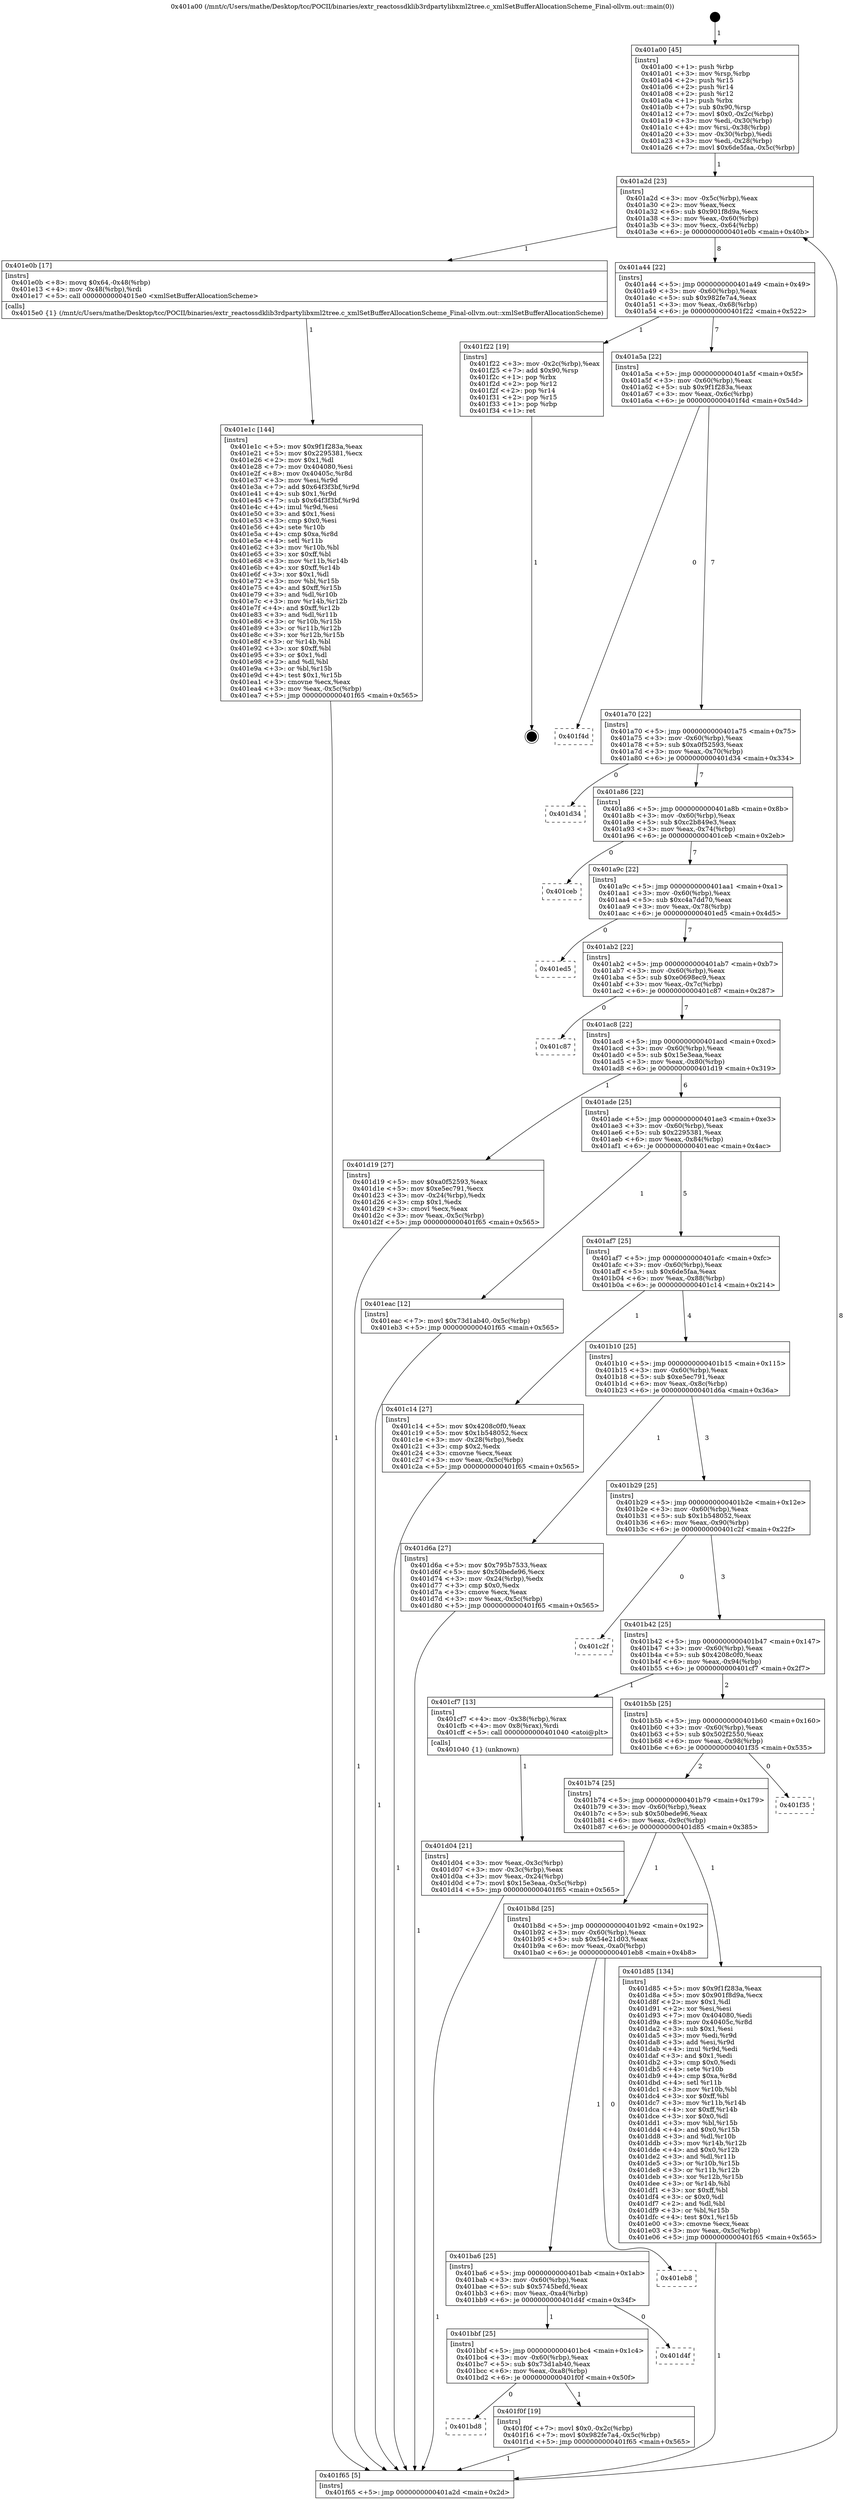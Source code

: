 digraph "0x401a00" {
  label = "0x401a00 (/mnt/c/Users/mathe/Desktop/tcc/POCII/binaries/extr_reactossdklib3rdpartylibxml2tree.c_xmlSetBufferAllocationScheme_Final-ollvm.out::main(0))"
  labelloc = "t"
  node[shape=record]

  Entry [label="",width=0.3,height=0.3,shape=circle,fillcolor=black,style=filled]
  "0x401a2d" [label="{
     0x401a2d [23]\l
     | [instrs]\l
     &nbsp;&nbsp;0x401a2d \<+3\>: mov -0x5c(%rbp),%eax\l
     &nbsp;&nbsp;0x401a30 \<+2\>: mov %eax,%ecx\l
     &nbsp;&nbsp;0x401a32 \<+6\>: sub $0x901f8d9a,%ecx\l
     &nbsp;&nbsp;0x401a38 \<+3\>: mov %eax,-0x60(%rbp)\l
     &nbsp;&nbsp;0x401a3b \<+3\>: mov %ecx,-0x64(%rbp)\l
     &nbsp;&nbsp;0x401a3e \<+6\>: je 0000000000401e0b \<main+0x40b\>\l
  }"]
  "0x401e0b" [label="{
     0x401e0b [17]\l
     | [instrs]\l
     &nbsp;&nbsp;0x401e0b \<+8\>: movq $0x64,-0x48(%rbp)\l
     &nbsp;&nbsp;0x401e13 \<+4\>: mov -0x48(%rbp),%rdi\l
     &nbsp;&nbsp;0x401e17 \<+5\>: call 00000000004015e0 \<xmlSetBufferAllocationScheme\>\l
     | [calls]\l
     &nbsp;&nbsp;0x4015e0 \{1\} (/mnt/c/Users/mathe/Desktop/tcc/POCII/binaries/extr_reactossdklib3rdpartylibxml2tree.c_xmlSetBufferAllocationScheme_Final-ollvm.out::xmlSetBufferAllocationScheme)\l
  }"]
  "0x401a44" [label="{
     0x401a44 [22]\l
     | [instrs]\l
     &nbsp;&nbsp;0x401a44 \<+5\>: jmp 0000000000401a49 \<main+0x49\>\l
     &nbsp;&nbsp;0x401a49 \<+3\>: mov -0x60(%rbp),%eax\l
     &nbsp;&nbsp;0x401a4c \<+5\>: sub $0x982fe7a4,%eax\l
     &nbsp;&nbsp;0x401a51 \<+3\>: mov %eax,-0x68(%rbp)\l
     &nbsp;&nbsp;0x401a54 \<+6\>: je 0000000000401f22 \<main+0x522\>\l
  }"]
  Exit [label="",width=0.3,height=0.3,shape=circle,fillcolor=black,style=filled,peripheries=2]
  "0x401f22" [label="{
     0x401f22 [19]\l
     | [instrs]\l
     &nbsp;&nbsp;0x401f22 \<+3\>: mov -0x2c(%rbp),%eax\l
     &nbsp;&nbsp;0x401f25 \<+7\>: add $0x90,%rsp\l
     &nbsp;&nbsp;0x401f2c \<+1\>: pop %rbx\l
     &nbsp;&nbsp;0x401f2d \<+2\>: pop %r12\l
     &nbsp;&nbsp;0x401f2f \<+2\>: pop %r14\l
     &nbsp;&nbsp;0x401f31 \<+2\>: pop %r15\l
     &nbsp;&nbsp;0x401f33 \<+1\>: pop %rbp\l
     &nbsp;&nbsp;0x401f34 \<+1\>: ret\l
  }"]
  "0x401a5a" [label="{
     0x401a5a [22]\l
     | [instrs]\l
     &nbsp;&nbsp;0x401a5a \<+5\>: jmp 0000000000401a5f \<main+0x5f\>\l
     &nbsp;&nbsp;0x401a5f \<+3\>: mov -0x60(%rbp),%eax\l
     &nbsp;&nbsp;0x401a62 \<+5\>: sub $0x9f1f283a,%eax\l
     &nbsp;&nbsp;0x401a67 \<+3\>: mov %eax,-0x6c(%rbp)\l
     &nbsp;&nbsp;0x401a6a \<+6\>: je 0000000000401f4d \<main+0x54d\>\l
  }"]
  "0x401bd8" [label="{
     0x401bd8\l
  }", style=dashed]
  "0x401f4d" [label="{
     0x401f4d\l
  }", style=dashed]
  "0x401a70" [label="{
     0x401a70 [22]\l
     | [instrs]\l
     &nbsp;&nbsp;0x401a70 \<+5\>: jmp 0000000000401a75 \<main+0x75\>\l
     &nbsp;&nbsp;0x401a75 \<+3\>: mov -0x60(%rbp),%eax\l
     &nbsp;&nbsp;0x401a78 \<+5\>: sub $0xa0f52593,%eax\l
     &nbsp;&nbsp;0x401a7d \<+3\>: mov %eax,-0x70(%rbp)\l
     &nbsp;&nbsp;0x401a80 \<+6\>: je 0000000000401d34 \<main+0x334\>\l
  }"]
  "0x401f0f" [label="{
     0x401f0f [19]\l
     | [instrs]\l
     &nbsp;&nbsp;0x401f0f \<+7\>: movl $0x0,-0x2c(%rbp)\l
     &nbsp;&nbsp;0x401f16 \<+7\>: movl $0x982fe7a4,-0x5c(%rbp)\l
     &nbsp;&nbsp;0x401f1d \<+5\>: jmp 0000000000401f65 \<main+0x565\>\l
  }"]
  "0x401d34" [label="{
     0x401d34\l
  }", style=dashed]
  "0x401a86" [label="{
     0x401a86 [22]\l
     | [instrs]\l
     &nbsp;&nbsp;0x401a86 \<+5\>: jmp 0000000000401a8b \<main+0x8b\>\l
     &nbsp;&nbsp;0x401a8b \<+3\>: mov -0x60(%rbp),%eax\l
     &nbsp;&nbsp;0x401a8e \<+5\>: sub $0xc2b849e3,%eax\l
     &nbsp;&nbsp;0x401a93 \<+3\>: mov %eax,-0x74(%rbp)\l
     &nbsp;&nbsp;0x401a96 \<+6\>: je 0000000000401ceb \<main+0x2eb\>\l
  }"]
  "0x401bbf" [label="{
     0x401bbf [25]\l
     | [instrs]\l
     &nbsp;&nbsp;0x401bbf \<+5\>: jmp 0000000000401bc4 \<main+0x1c4\>\l
     &nbsp;&nbsp;0x401bc4 \<+3\>: mov -0x60(%rbp),%eax\l
     &nbsp;&nbsp;0x401bc7 \<+5\>: sub $0x73d1ab40,%eax\l
     &nbsp;&nbsp;0x401bcc \<+6\>: mov %eax,-0xa8(%rbp)\l
     &nbsp;&nbsp;0x401bd2 \<+6\>: je 0000000000401f0f \<main+0x50f\>\l
  }"]
  "0x401ceb" [label="{
     0x401ceb\l
  }", style=dashed]
  "0x401a9c" [label="{
     0x401a9c [22]\l
     | [instrs]\l
     &nbsp;&nbsp;0x401a9c \<+5\>: jmp 0000000000401aa1 \<main+0xa1\>\l
     &nbsp;&nbsp;0x401aa1 \<+3\>: mov -0x60(%rbp),%eax\l
     &nbsp;&nbsp;0x401aa4 \<+5\>: sub $0xc4a7dd70,%eax\l
     &nbsp;&nbsp;0x401aa9 \<+3\>: mov %eax,-0x78(%rbp)\l
     &nbsp;&nbsp;0x401aac \<+6\>: je 0000000000401ed5 \<main+0x4d5\>\l
  }"]
  "0x401d4f" [label="{
     0x401d4f\l
  }", style=dashed]
  "0x401ed5" [label="{
     0x401ed5\l
  }", style=dashed]
  "0x401ab2" [label="{
     0x401ab2 [22]\l
     | [instrs]\l
     &nbsp;&nbsp;0x401ab2 \<+5\>: jmp 0000000000401ab7 \<main+0xb7\>\l
     &nbsp;&nbsp;0x401ab7 \<+3\>: mov -0x60(%rbp),%eax\l
     &nbsp;&nbsp;0x401aba \<+5\>: sub $0xe0698ec9,%eax\l
     &nbsp;&nbsp;0x401abf \<+3\>: mov %eax,-0x7c(%rbp)\l
     &nbsp;&nbsp;0x401ac2 \<+6\>: je 0000000000401c87 \<main+0x287\>\l
  }"]
  "0x401ba6" [label="{
     0x401ba6 [25]\l
     | [instrs]\l
     &nbsp;&nbsp;0x401ba6 \<+5\>: jmp 0000000000401bab \<main+0x1ab\>\l
     &nbsp;&nbsp;0x401bab \<+3\>: mov -0x60(%rbp),%eax\l
     &nbsp;&nbsp;0x401bae \<+5\>: sub $0x5745befd,%eax\l
     &nbsp;&nbsp;0x401bb3 \<+6\>: mov %eax,-0xa4(%rbp)\l
     &nbsp;&nbsp;0x401bb9 \<+6\>: je 0000000000401d4f \<main+0x34f\>\l
  }"]
  "0x401c87" [label="{
     0x401c87\l
  }", style=dashed]
  "0x401ac8" [label="{
     0x401ac8 [22]\l
     | [instrs]\l
     &nbsp;&nbsp;0x401ac8 \<+5\>: jmp 0000000000401acd \<main+0xcd\>\l
     &nbsp;&nbsp;0x401acd \<+3\>: mov -0x60(%rbp),%eax\l
     &nbsp;&nbsp;0x401ad0 \<+5\>: sub $0x15e3eaa,%eax\l
     &nbsp;&nbsp;0x401ad5 \<+3\>: mov %eax,-0x80(%rbp)\l
     &nbsp;&nbsp;0x401ad8 \<+6\>: je 0000000000401d19 \<main+0x319\>\l
  }"]
  "0x401eb8" [label="{
     0x401eb8\l
  }", style=dashed]
  "0x401d19" [label="{
     0x401d19 [27]\l
     | [instrs]\l
     &nbsp;&nbsp;0x401d19 \<+5\>: mov $0xa0f52593,%eax\l
     &nbsp;&nbsp;0x401d1e \<+5\>: mov $0xe5ec791,%ecx\l
     &nbsp;&nbsp;0x401d23 \<+3\>: mov -0x24(%rbp),%edx\l
     &nbsp;&nbsp;0x401d26 \<+3\>: cmp $0x1,%edx\l
     &nbsp;&nbsp;0x401d29 \<+3\>: cmovl %ecx,%eax\l
     &nbsp;&nbsp;0x401d2c \<+3\>: mov %eax,-0x5c(%rbp)\l
     &nbsp;&nbsp;0x401d2f \<+5\>: jmp 0000000000401f65 \<main+0x565\>\l
  }"]
  "0x401ade" [label="{
     0x401ade [25]\l
     | [instrs]\l
     &nbsp;&nbsp;0x401ade \<+5\>: jmp 0000000000401ae3 \<main+0xe3\>\l
     &nbsp;&nbsp;0x401ae3 \<+3\>: mov -0x60(%rbp),%eax\l
     &nbsp;&nbsp;0x401ae6 \<+5\>: sub $0x2295381,%eax\l
     &nbsp;&nbsp;0x401aeb \<+6\>: mov %eax,-0x84(%rbp)\l
     &nbsp;&nbsp;0x401af1 \<+6\>: je 0000000000401eac \<main+0x4ac\>\l
  }"]
  "0x401e1c" [label="{
     0x401e1c [144]\l
     | [instrs]\l
     &nbsp;&nbsp;0x401e1c \<+5\>: mov $0x9f1f283a,%eax\l
     &nbsp;&nbsp;0x401e21 \<+5\>: mov $0x2295381,%ecx\l
     &nbsp;&nbsp;0x401e26 \<+2\>: mov $0x1,%dl\l
     &nbsp;&nbsp;0x401e28 \<+7\>: mov 0x404080,%esi\l
     &nbsp;&nbsp;0x401e2f \<+8\>: mov 0x40405c,%r8d\l
     &nbsp;&nbsp;0x401e37 \<+3\>: mov %esi,%r9d\l
     &nbsp;&nbsp;0x401e3a \<+7\>: add $0x64f3f3bf,%r9d\l
     &nbsp;&nbsp;0x401e41 \<+4\>: sub $0x1,%r9d\l
     &nbsp;&nbsp;0x401e45 \<+7\>: sub $0x64f3f3bf,%r9d\l
     &nbsp;&nbsp;0x401e4c \<+4\>: imul %r9d,%esi\l
     &nbsp;&nbsp;0x401e50 \<+3\>: and $0x1,%esi\l
     &nbsp;&nbsp;0x401e53 \<+3\>: cmp $0x0,%esi\l
     &nbsp;&nbsp;0x401e56 \<+4\>: sete %r10b\l
     &nbsp;&nbsp;0x401e5a \<+4\>: cmp $0xa,%r8d\l
     &nbsp;&nbsp;0x401e5e \<+4\>: setl %r11b\l
     &nbsp;&nbsp;0x401e62 \<+3\>: mov %r10b,%bl\l
     &nbsp;&nbsp;0x401e65 \<+3\>: xor $0xff,%bl\l
     &nbsp;&nbsp;0x401e68 \<+3\>: mov %r11b,%r14b\l
     &nbsp;&nbsp;0x401e6b \<+4\>: xor $0xff,%r14b\l
     &nbsp;&nbsp;0x401e6f \<+3\>: xor $0x1,%dl\l
     &nbsp;&nbsp;0x401e72 \<+3\>: mov %bl,%r15b\l
     &nbsp;&nbsp;0x401e75 \<+4\>: and $0xff,%r15b\l
     &nbsp;&nbsp;0x401e79 \<+3\>: and %dl,%r10b\l
     &nbsp;&nbsp;0x401e7c \<+3\>: mov %r14b,%r12b\l
     &nbsp;&nbsp;0x401e7f \<+4\>: and $0xff,%r12b\l
     &nbsp;&nbsp;0x401e83 \<+3\>: and %dl,%r11b\l
     &nbsp;&nbsp;0x401e86 \<+3\>: or %r10b,%r15b\l
     &nbsp;&nbsp;0x401e89 \<+3\>: or %r11b,%r12b\l
     &nbsp;&nbsp;0x401e8c \<+3\>: xor %r12b,%r15b\l
     &nbsp;&nbsp;0x401e8f \<+3\>: or %r14b,%bl\l
     &nbsp;&nbsp;0x401e92 \<+3\>: xor $0xff,%bl\l
     &nbsp;&nbsp;0x401e95 \<+3\>: or $0x1,%dl\l
     &nbsp;&nbsp;0x401e98 \<+2\>: and %dl,%bl\l
     &nbsp;&nbsp;0x401e9a \<+3\>: or %bl,%r15b\l
     &nbsp;&nbsp;0x401e9d \<+4\>: test $0x1,%r15b\l
     &nbsp;&nbsp;0x401ea1 \<+3\>: cmovne %ecx,%eax\l
     &nbsp;&nbsp;0x401ea4 \<+3\>: mov %eax,-0x5c(%rbp)\l
     &nbsp;&nbsp;0x401ea7 \<+5\>: jmp 0000000000401f65 \<main+0x565\>\l
  }"]
  "0x401eac" [label="{
     0x401eac [12]\l
     | [instrs]\l
     &nbsp;&nbsp;0x401eac \<+7\>: movl $0x73d1ab40,-0x5c(%rbp)\l
     &nbsp;&nbsp;0x401eb3 \<+5\>: jmp 0000000000401f65 \<main+0x565\>\l
  }"]
  "0x401af7" [label="{
     0x401af7 [25]\l
     | [instrs]\l
     &nbsp;&nbsp;0x401af7 \<+5\>: jmp 0000000000401afc \<main+0xfc\>\l
     &nbsp;&nbsp;0x401afc \<+3\>: mov -0x60(%rbp),%eax\l
     &nbsp;&nbsp;0x401aff \<+5\>: sub $0x6de5faa,%eax\l
     &nbsp;&nbsp;0x401b04 \<+6\>: mov %eax,-0x88(%rbp)\l
     &nbsp;&nbsp;0x401b0a \<+6\>: je 0000000000401c14 \<main+0x214\>\l
  }"]
  "0x401b8d" [label="{
     0x401b8d [25]\l
     | [instrs]\l
     &nbsp;&nbsp;0x401b8d \<+5\>: jmp 0000000000401b92 \<main+0x192\>\l
     &nbsp;&nbsp;0x401b92 \<+3\>: mov -0x60(%rbp),%eax\l
     &nbsp;&nbsp;0x401b95 \<+5\>: sub $0x54e21d03,%eax\l
     &nbsp;&nbsp;0x401b9a \<+6\>: mov %eax,-0xa0(%rbp)\l
     &nbsp;&nbsp;0x401ba0 \<+6\>: je 0000000000401eb8 \<main+0x4b8\>\l
  }"]
  "0x401c14" [label="{
     0x401c14 [27]\l
     | [instrs]\l
     &nbsp;&nbsp;0x401c14 \<+5\>: mov $0x4208c0f0,%eax\l
     &nbsp;&nbsp;0x401c19 \<+5\>: mov $0x1b548052,%ecx\l
     &nbsp;&nbsp;0x401c1e \<+3\>: mov -0x28(%rbp),%edx\l
     &nbsp;&nbsp;0x401c21 \<+3\>: cmp $0x2,%edx\l
     &nbsp;&nbsp;0x401c24 \<+3\>: cmovne %ecx,%eax\l
     &nbsp;&nbsp;0x401c27 \<+3\>: mov %eax,-0x5c(%rbp)\l
     &nbsp;&nbsp;0x401c2a \<+5\>: jmp 0000000000401f65 \<main+0x565\>\l
  }"]
  "0x401b10" [label="{
     0x401b10 [25]\l
     | [instrs]\l
     &nbsp;&nbsp;0x401b10 \<+5\>: jmp 0000000000401b15 \<main+0x115\>\l
     &nbsp;&nbsp;0x401b15 \<+3\>: mov -0x60(%rbp),%eax\l
     &nbsp;&nbsp;0x401b18 \<+5\>: sub $0xe5ec791,%eax\l
     &nbsp;&nbsp;0x401b1d \<+6\>: mov %eax,-0x8c(%rbp)\l
     &nbsp;&nbsp;0x401b23 \<+6\>: je 0000000000401d6a \<main+0x36a\>\l
  }"]
  "0x401f65" [label="{
     0x401f65 [5]\l
     | [instrs]\l
     &nbsp;&nbsp;0x401f65 \<+5\>: jmp 0000000000401a2d \<main+0x2d\>\l
  }"]
  "0x401a00" [label="{
     0x401a00 [45]\l
     | [instrs]\l
     &nbsp;&nbsp;0x401a00 \<+1\>: push %rbp\l
     &nbsp;&nbsp;0x401a01 \<+3\>: mov %rsp,%rbp\l
     &nbsp;&nbsp;0x401a04 \<+2\>: push %r15\l
     &nbsp;&nbsp;0x401a06 \<+2\>: push %r14\l
     &nbsp;&nbsp;0x401a08 \<+2\>: push %r12\l
     &nbsp;&nbsp;0x401a0a \<+1\>: push %rbx\l
     &nbsp;&nbsp;0x401a0b \<+7\>: sub $0x90,%rsp\l
     &nbsp;&nbsp;0x401a12 \<+7\>: movl $0x0,-0x2c(%rbp)\l
     &nbsp;&nbsp;0x401a19 \<+3\>: mov %edi,-0x30(%rbp)\l
     &nbsp;&nbsp;0x401a1c \<+4\>: mov %rsi,-0x38(%rbp)\l
     &nbsp;&nbsp;0x401a20 \<+3\>: mov -0x30(%rbp),%edi\l
     &nbsp;&nbsp;0x401a23 \<+3\>: mov %edi,-0x28(%rbp)\l
     &nbsp;&nbsp;0x401a26 \<+7\>: movl $0x6de5faa,-0x5c(%rbp)\l
  }"]
  "0x401d85" [label="{
     0x401d85 [134]\l
     | [instrs]\l
     &nbsp;&nbsp;0x401d85 \<+5\>: mov $0x9f1f283a,%eax\l
     &nbsp;&nbsp;0x401d8a \<+5\>: mov $0x901f8d9a,%ecx\l
     &nbsp;&nbsp;0x401d8f \<+2\>: mov $0x1,%dl\l
     &nbsp;&nbsp;0x401d91 \<+2\>: xor %esi,%esi\l
     &nbsp;&nbsp;0x401d93 \<+7\>: mov 0x404080,%edi\l
     &nbsp;&nbsp;0x401d9a \<+8\>: mov 0x40405c,%r8d\l
     &nbsp;&nbsp;0x401da2 \<+3\>: sub $0x1,%esi\l
     &nbsp;&nbsp;0x401da5 \<+3\>: mov %edi,%r9d\l
     &nbsp;&nbsp;0x401da8 \<+3\>: add %esi,%r9d\l
     &nbsp;&nbsp;0x401dab \<+4\>: imul %r9d,%edi\l
     &nbsp;&nbsp;0x401daf \<+3\>: and $0x1,%edi\l
     &nbsp;&nbsp;0x401db2 \<+3\>: cmp $0x0,%edi\l
     &nbsp;&nbsp;0x401db5 \<+4\>: sete %r10b\l
     &nbsp;&nbsp;0x401db9 \<+4\>: cmp $0xa,%r8d\l
     &nbsp;&nbsp;0x401dbd \<+4\>: setl %r11b\l
     &nbsp;&nbsp;0x401dc1 \<+3\>: mov %r10b,%bl\l
     &nbsp;&nbsp;0x401dc4 \<+3\>: xor $0xff,%bl\l
     &nbsp;&nbsp;0x401dc7 \<+3\>: mov %r11b,%r14b\l
     &nbsp;&nbsp;0x401dca \<+4\>: xor $0xff,%r14b\l
     &nbsp;&nbsp;0x401dce \<+3\>: xor $0x0,%dl\l
     &nbsp;&nbsp;0x401dd1 \<+3\>: mov %bl,%r15b\l
     &nbsp;&nbsp;0x401dd4 \<+4\>: and $0x0,%r15b\l
     &nbsp;&nbsp;0x401dd8 \<+3\>: and %dl,%r10b\l
     &nbsp;&nbsp;0x401ddb \<+3\>: mov %r14b,%r12b\l
     &nbsp;&nbsp;0x401dde \<+4\>: and $0x0,%r12b\l
     &nbsp;&nbsp;0x401de2 \<+3\>: and %dl,%r11b\l
     &nbsp;&nbsp;0x401de5 \<+3\>: or %r10b,%r15b\l
     &nbsp;&nbsp;0x401de8 \<+3\>: or %r11b,%r12b\l
     &nbsp;&nbsp;0x401deb \<+3\>: xor %r12b,%r15b\l
     &nbsp;&nbsp;0x401dee \<+3\>: or %r14b,%bl\l
     &nbsp;&nbsp;0x401df1 \<+3\>: xor $0xff,%bl\l
     &nbsp;&nbsp;0x401df4 \<+3\>: or $0x0,%dl\l
     &nbsp;&nbsp;0x401df7 \<+2\>: and %dl,%bl\l
     &nbsp;&nbsp;0x401df9 \<+3\>: or %bl,%r15b\l
     &nbsp;&nbsp;0x401dfc \<+4\>: test $0x1,%r15b\l
     &nbsp;&nbsp;0x401e00 \<+3\>: cmovne %ecx,%eax\l
     &nbsp;&nbsp;0x401e03 \<+3\>: mov %eax,-0x5c(%rbp)\l
     &nbsp;&nbsp;0x401e06 \<+5\>: jmp 0000000000401f65 \<main+0x565\>\l
  }"]
  "0x401d6a" [label="{
     0x401d6a [27]\l
     | [instrs]\l
     &nbsp;&nbsp;0x401d6a \<+5\>: mov $0x795b7533,%eax\l
     &nbsp;&nbsp;0x401d6f \<+5\>: mov $0x50bede96,%ecx\l
     &nbsp;&nbsp;0x401d74 \<+3\>: mov -0x24(%rbp),%edx\l
     &nbsp;&nbsp;0x401d77 \<+3\>: cmp $0x0,%edx\l
     &nbsp;&nbsp;0x401d7a \<+3\>: cmove %ecx,%eax\l
     &nbsp;&nbsp;0x401d7d \<+3\>: mov %eax,-0x5c(%rbp)\l
     &nbsp;&nbsp;0x401d80 \<+5\>: jmp 0000000000401f65 \<main+0x565\>\l
  }"]
  "0x401b29" [label="{
     0x401b29 [25]\l
     | [instrs]\l
     &nbsp;&nbsp;0x401b29 \<+5\>: jmp 0000000000401b2e \<main+0x12e\>\l
     &nbsp;&nbsp;0x401b2e \<+3\>: mov -0x60(%rbp),%eax\l
     &nbsp;&nbsp;0x401b31 \<+5\>: sub $0x1b548052,%eax\l
     &nbsp;&nbsp;0x401b36 \<+6\>: mov %eax,-0x90(%rbp)\l
     &nbsp;&nbsp;0x401b3c \<+6\>: je 0000000000401c2f \<main+0x22f\>\l
  }"]
  "0x401b74" [label="{
     0x401b74 [25]\l
     | [instrs]\l
     &nbsp;&nbsp;0x401b74 \<+5\>: jmp 0000000000401b79 \<main+0x179\>\l
     &nbsp;&nbsp;0x401b79 \<+3\>: mov -0x60(%rbp),%eax\l
     &nbsp;&nbsp;0x401b7c \<+5\>: sub $0x50bede96,%eax\l
     &nbsp;&nbsp;0x401b81 \<+6\>: mov %eax,-0x9c(%rbp)\l
     &nbsp;&nbsp;0x401b87 \<+6\>: je 0000000000401d85 \<main+0x385\>\l
  }"]
  "0x401c2f" [label="{
     0x401c2f\l
  }", style=dashed]
  "0x401b42" [label="{
     0x401b42 [25]\l
     | [instrs]\l
     &nbsp;&nbsp;0x401b42 \<+5\>: jmp 0000000000401b47 \<main+0x147\>\l
     &nbsp;&nbsp;0x401b47 \<+3\>: mov -0x60(%rbp),%eax\l
     &nbsp;&nbsp;0x401b4a \<+5\>: sub $0x4208c0f0,%eax\l
     &nbsp;&nbsp;0x401b4f \<+6\>: mov %eax,-0x94(%rbp)\l
     &nbsp;&nbsp;0x401b55 \<+6\>: je 0000000000401cf7 \<main+0x2f7\>\l
  }"]
  "0x401f35" [label="{
     0x401f35\l
  }", style=dashed]
  "0x401cf7" [label="{
     0x401cf7 [13]\l
     | [instrs]\l
     &nbsp;&nbsp;0x401cf7 \<+4\>: mov -0x38(%rbp),%rax\l
     &nbsp;&nbsp;0x401cfb \<+4\>: mov 0x8(%rax),%rdi\l
     &nbsp;&nbsp;0x401cff \<+5\>: call 0000000000401040 \<atoi@plt\>\l
     | [calls]\l
     &nbsp;&nbsp;0x401040 \{1\} (unknown)\l
  }"]
  "0x401b5b" [label="{
     0x401b5b [25]\l
     | [instrs]\l
     &nbsp;&nbsp;0x401b5b \<+5\>: jmp 0000000000401b60 \<main+0x160\>\l
     &nbsp;&nbsp;0x401b60 \<+3\>: mov -0x60(%rbp),%eax\l
     &nbsp;&nbsp;0x401b63 \<+5\>: sub $0x502f2550,%eax\l
     &nbsp;&nbsp;0x401b68 \<+6\>: mov %eax,-0x98(%rbp)\l
     &nbsp;&nbsp;0x401b6e \<+6\>: je 0000000000401f35 \<main+0x535\>\l
  }"]
  "0x401d04" [label="{
     0x401d04 [21]\l
     | [instrs]\l
     &nbsp;&nbsp;0x401d04 \<+3\>: mov %eax,-0x3c(%rbp)\l
     &nbsp;&nbsp;0x401d07 \<+3\>: mov -0x3c(%rbp),%eax\l
     &nbsp;&nbsp;0x401d0a \<+3\>: mov %eax,-0x24(%rbp)\l
     &nbsp;&nbsp;0x401d0d \<+7\>: movl $0x15e3eaa,-0x5c(%rbp)\l
     &nbsp;&nbsp;0x401d14 \<+5\>: jmp 0000000000401f65 \<main+0x565\>\l
  }"]
  Entry -> "0x401a00" [label=" 1"]
  "0x401a2d" -> "0x401e0b" [label=" 1"]
  "0x401a2d" -> "0x401a44" [label=" 8"]
  "0x401f22" -> Exit [label=" 1"]
  "0x401a44" -> "0x401f22" [label=" 1"]
  "0x401a44" -> "0x401a5a" [label=" 7"]
  "0x401f0f" -> "0x401f65" [label=" 1"]
  "0x401a5a" -> "0x401f4d" [label=" 0"]
  "0x401a5a" -> "0x401a70" [label=" 7"]
  "0x401bbf" -> "0x401bd8" [label=" 0"]
  "0x401a70" -> "0x401d34" [label=" 0"]
  "0x401a70" -> "0x401a86" [label=" 7"]
  "0x401bbf" -> "0x401f0f" [label=" 1"]
  "0x401a86" -> "0x401ceb" [label=" 0"]
  "0x401a86" -> "0x401a9c" [label=" 7"]
  "0x401ba6" -> "0x401bbf" [label=" 1"]
  "0x401a9c" -> "0x401ed5" [label=" 0"]
  "0x401a9c" -> "0x401ab2" [label=" 7"]
  "0x401ba6" -> "0x401d4f" [label=" 0"]
  "0x401ab2" -> "0x401c87" [label=" 0"]
  "0x401ab2" -> "0x401ac8" [label=" 7"]
  "0x401b8d" -> "0x401ba6" [label=" 1"]
  "0x401ac8" -> "0x401d19" [label=" 1"]
  "0x401ac8" -> "0x401ade" [label=" 6"]
  "0x401b8d" -> "0x401eb8" [label=" 0"]
  "0x401ade" -> "0x401eac" [label=" 1"]
  "0x401ade" -> "0x401af7" [label=" 5"]
  "0x401eac" -> "0x401f65" [label=" 1"]
  "0x401af7" -> "0x401c14" [label=" 1"]
  "0x401af7" -> "0x401b10" [label=" 4"]
  "0x401c14" -> "0x401f65" [label=" 1"]
  "0x401a00" -> "0x401a2d" [label=" 1"]
  "0x401f65" -> "0x401a2d" [label=" 8"]
  "0x401e1c" -> "0x401f65" [label=" 1"]
  "0x401b10" -> "0x401d6a" [label=" 1"]
  "0x401b10" -> "0x401b29" [label=" 3"]
  "0x401e0b" -> "0x401e1c" [label=" 1"]
  "0x401b29" -> "0x401c2f" [label=" 0"]
  "0x401b29" -> "0x401b42" [label=" 3"]
  "0x401b74" -> "0x401b8d" [label=" 1"]
  "0x401b42" -> "0x401cf7" [label=" 1"]
  "0x401b42" -> "0x401b5b" [label=" 2"]
  "0x401cf7" -> "0x401d04" [label=" 1"]
  "0x401d04" -> "0x401f65" [label=" 1"]
  "0x401d19" -> "0x401f65" [label=" 1"]
  "0x401d6a" -> "0x401f65" [label=" 1"]
  "0x401b74" -> "0x401d85" [label=" 1"]
  "0x401b5b" -> "0x401f35" [label=" 0"]
  "0x401b5b" -> "0x401b74" [label=" 2"]
  "0x401d85" -> "0x401f65" [label=" 1"]
}
